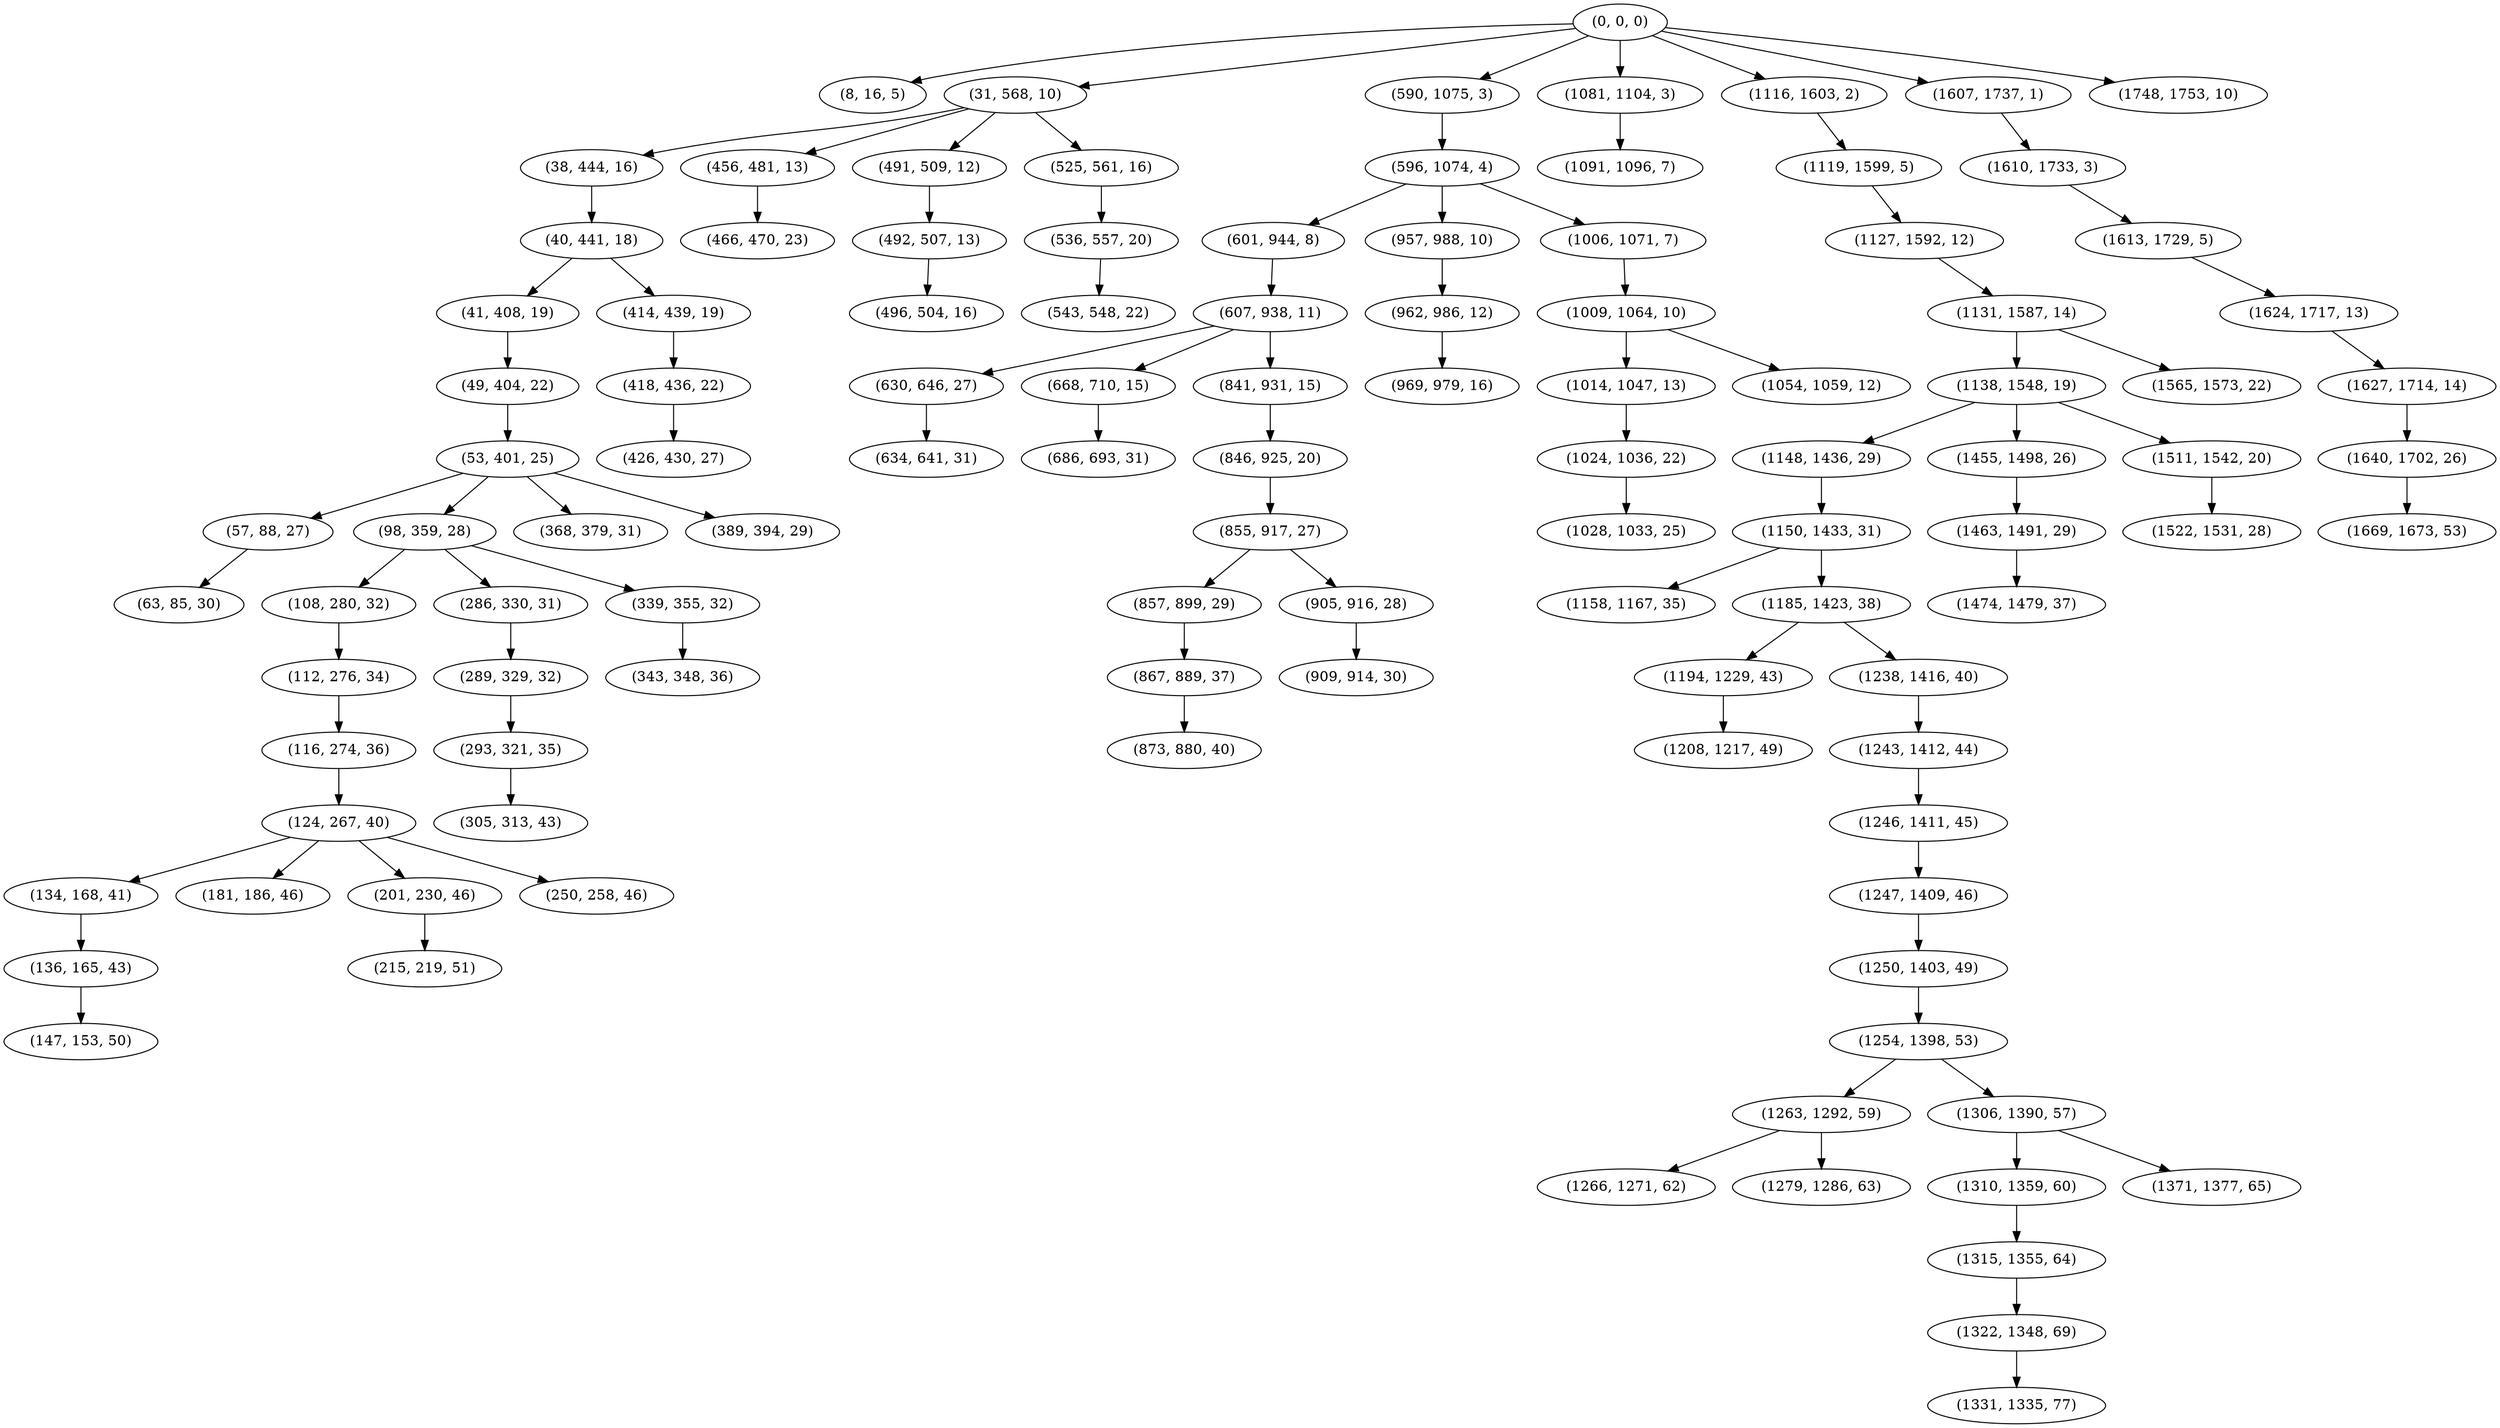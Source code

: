 digraph tree {
    "(0, 0, 0)";
    "(8, 16, 5)";
    "(31, 568, 10)";
    "(38, 444, 16)";
    "(40, 441, 18)";
    "(41, 408, 19)";
    "(49, 404, 22)";
    "(53, 401, 25)";
    "(57, 88, 27)";
    "(63, 85, 30)";
    "(98, 359, 28)";
    "(108, 280, 32)";
    "(112, 276, 34)";
    "(116, 274, 36)";
    "(124, 267, 40)";
    "(134, 168, 41)";
    "(136, 165, 43)";
    "(147, 153, 50)";
    "(181, 186, 46)";
    "(201, 230, 46)";
    "(215, 219, 51)";
    "(250, 258, 46)";
    "(286, 330, 31)";
    "(289, 329, 32)";
    "(293, 321, 35)";
    "(305, 313, 43)";
    "(339, 355, 32)";
    "(343, 348, 36)";
    "(368, 379, 31)";
    "(389, 394, 29)";
    "(414, 439, 19)";
    "(418, 436, 22)";
    "(426, 430, 27)";
    "(456, 481, 13)";
    "(466, 470, 23)";
    "(491, 509, 12)";
    "(492, 507, 13)";
    "(496, 504, 16)";
    "(525, 561, 16)";
    "(536, 557, 20)";
    "(543, 548, 22)";
    "(590, 1075, 3)";
    "(596, 1074, 4)";
    "(601, 944, 8)";
    "(607, 938, 11)";
    "(630, 646, 27)";
    "(634, 641, 31)";
    "(668, 710, 15)";
    "(686, 693, 31)";
    "(841, 931, 15)";
    "(846, 925, 20)";
    "(855, 917, 27)";
    "(857, 899, 29)";
    "(867, 889, 37)";
    "(873, 880, 40)";
    "(905, 916, 28)";
    "(909, 914, 30)";
    "(957, 988, 10)";
    "(962, 986, 12)";
    "(969, 979, 16)";
    "(1006, 1071, 7)";
    "(1009, 1064, 10)";
    "(1014, 1047, 13)";
    "(1024, 1036, 22)";
    "(1028, 1033, 25)";
    "(1054, 1059, 12)";
    "(1081, 1104, 3)";
    "(1091, 1096, 7)";
    "(1116, 1603, 2)";
    "(1119, 1599, 5)";
    "(1127, 1592, 12)";
    "(1131, 1587, 14)";
    "(1138, 1548, 19)";
    "(1148, 1436, 29)";
    "(1150, 1433, 31)";
    "(1158, 1167, 35)";
    "(1185, 1423, 38)";
    "(1194, 1229, 43)";
    "(1208, 1217, 49)";
    "(1238, 1416, 40)";
    "(1243, 1412, 44)";
    "(1246, 1411, 45)";
    "(1247, 1409, 46)";
    "(1250, 1403, 49)";
    "(1254, 1398, 53)";
    "(1263, 1292, 59)";
    "(1266, 1271, 62)";
    "(1279, 1286, 63)";
    "(1306, 1390, 57)";
    "(1310, 1359, 60)";
    "(1315, 1355, 64)";
    "(1322, 1348, 69)";
    "(1331, 1335, 77)";
    "(1371, 1377, 65)";
    "(1455, 1498, 26)";
    "(1463, 1491, 29)";
    "(1474, 1479, 37)";
    "(1511, 1542, 20)";
    "(1522, 1531, 28)";
    "(1565, 1573, 22)";
    "(1607, 1737, 1)";
    "(1610, 1733, 3)";
    "(1613, 1729, 5)";
    "(1624, 1717, 13)";
    "(1627, 1714, 14)";
    "(1640, 1702, 26)";
    "(1669, 1673, 53)";
    "(1748, 1753, 10)";
    "(0, 0, 0)" -> "(8, 16, 5)";
    "(0, 0, 0)" -> "(31, 568, 10)";
    "(0, 0, 0)" -> "(590, 1075, 3)";
    "(0, 0, 0)" -> "(1081, 1104, 3)";
    "(0, 0, 0)" -> "(1116, 1603, 2)";
    "(0, 0, 0)" -> "(1607, 1737, 1)";
    "(0, 0, 0)" -> "(1748, 1753, 10)";
    "(31, 568, 10)" -> "(38, 444, 16)";
    "(31, 568, 10)" -> "(456, 481, 13)";
    "(31, 568, 10)" -> "(491, 509, 12)";
    "(31, 568, 10)" -> "(525, 561, 16)";
    "(38, 444, 16)" -> "(40, 441, 18)";
    "(40, 441, 18)" -> "(41, 408, 19)";
    "(40, 441, 18)" -> "(414, 439, 19)";
    "(41, 408, 19)" -> "(49, 404, 22)";
    "(49, 404, 22)" -> "(53, 401, 25)";
    "(53, 401, 25)" -> "(57, 88, 27)";
    "(53, 401, 25)" -> "(98, 359, 28)";
    "(53, 401, 25)" -> "(368, 379, 31)";
    "(53, 401, 25)" -> "(389, 394, 29)";
    "(57, 88, 27)" -> "(63, 85, 30)";
    "(98, 359, 28)" -> "(108, 280, 32)";
    "(98, 359, 28)" -> "(286, 330, 31)";
    "(98, 359, 28)" -> "(339, 355, 32)";
    "(108, 280, 32)" -> "(112, 276, 34)";
    "(112, 276, 34)" -> "(116, 274, 36)";
    "(116, 274, 36)" -> "(124, 267, 40)";
    "(124, 267, 40)" -> "(134, 168, 41)";
    "(124, 267, 40)" -> "(181, 186, 46)";
    "(124, 267, 40)" -> "(201, 230, 46)";
    "(124, 267, 40)" -> "(250, 258, 46)";
    "(134, 168, 41)" -> "(136, 165, 43)";
    "(136, 165, 43)" -> "(147, 153, 50)";
    "(201, 230, 46)" -> "(215, 219, 51)";
    "(286, 330, 31)" -> "(289, 329, 32)";
    "(289, 329, 32)" -> "(293, 321, 35)";
    "(293, 321, 35)" -> "(305, 313, 43)";
    "(339, 355, 32)" -> "(343, 348, 36)";
    "(414, 439, 19)" -> "(418, 436, 22)";
    "(418, 436, 22)" -> "(426, 430, 27)";
    "(456, 481, 13)" -> "(466, 470, 23)";
    "(491, 509, 12)" -> "(492, 507, 13)";
    "(492, 507, 13)" -> "(496, 504, 16)";
    "(525, 561, 16)" -> "(536, 557, 20)";
    "(536, 557, 20)" -> "(543, 548, 22)";
    "(590, 1075, 3)" -> "(596, 1074, 4)";
    "(596, 1074, 4)" -> "(601, 944, 8)";
    "(596, 1074, 4)" -> "(957, 988, 10)";
    "(596, 1074, 4)" -> "(1006, 1071, 7)";
    "(601, 944, 8)" -> "(607, 938, 11)";
    "(607, 938, 11)" -> "(630, 646, 27)";
    "(607, 938, 11)" -> "(668, 710, 15)";
    "(607, 938, 11)" -> "(841, 931, 15)";
    "(630, 646, 27)" -> "(634, 641, 31)";
    "(668, 710, 15)" -> "(686, 693, 31)";
    "(841, 931, 15)" -> "(846, 925, 20)";
    "(846, 925, 20)" -> "(855, 917, 27)";
    "(855, 917, 27)" -> "(857, 899, 29)";
    "(855, 917, 27)" -> "(905, 916, 28)";
    "(857, 899, 29)" -> "(867, 889, 37)";
    "(867, 889, 37)" -> "(873, 880, 40)";
    "(905, 916, 28)" -> "(909, 914, 30)";
    "(957, 988, 10)" -> "(962, 986, 12)";
    "(962, 986, 12)" -> "(969, 979, 16)";
    "(1006, 1071, 7)" -> "(1009, 1064, 10)";
    "(1009, 1064, 10)" -> "(1014, 1047, 13)";
    "(1009, 1064, 10)" -> "(1054, 1059, 12)";
    "(1014, 1047, 13)" -> "(1024, 1036, 22)";
    "(1024, 1036, 22)" -> "(1028, 1033, 25)";
    "(1081, 1104, 3)" -> "(1091, 1096, 7)";
    "(1116, 1603, 2)" -> "(1119, 1599, 5)";
    "(1119, 1599, 5)" -> "(1127, 1592, 12)";
    "(1127, 1592, 12)" -> "(1131, 1587, 14)";
    "(1131, 1587, 14)" -> "(1138, 1548, 19)";
    "(1131, 1587, 14)" -> "(1565, 1573, 22)";
    "(1138, 1548, 19)" -> "(1148, 1436, 29)";
    "(1138, 1548, 19)" -> "(1455, 1498, 26)";
    "(1138, 1548, 19)" -> "(1511, 1542, 20)";
    "(1148, 1436, 29)" -> "(1150, 1433, 31)";
    "(1150, 1433, 31)" -> "(1158, 1167, 35)";
    "(1150, 1433, 31)" -> "(1185, 1423, 38)";
    "(1185, 1423, 38)" -> "(1194, 1229, 43)";
    "(1185, 1423, 38)" -> "(1238, 1416, 40)";
    "(1194, 1229, 43)" -> "(1208, 1217, 49)";
    "(1238, 1416, 40)" -> "(1243, 1412, 44)";
    "(1243, 1412, 44)" -> "(1246, 1411, 45)";
    "(1246, 1411, 45)" -> "(1247, 1409, 46)";
    "(1247, 1409, 46)" -> "(1250, 1403, 49)";
    "(1250, 1403, 49)" -> "(1254, 1398, 53)";
    "(1254, 1398, 53)" -> "(1263, 1292, 59)";
    "(1254, 1398, 53)" -> "(1306, 1390, 57)";
    "(1263, 1292, 59)" -> "(1266, 1271, 62)";
    "(1263, 1292, 59)" -> "(1279, 1286, 63)";
    "(1306, 1390, 57)" -> "(1310, 1359, 60)";
    "(1306, 1390, 57)" -> "(1371, 1377, 65)";
    "(1310, 1359, 60)" -> "(1315, 1355, 64)";
    "(1315, 1355, 64)" -> "(1322, 1348, 69)";
    "(1322, 1348, 69)" -> "(1331, 1335, 77)";
    "(1455, 1498, 26)" -> "(1463, 1491, 29)";
    "(1463, 1491, 29)" -> "(1474, 1479, 37)";
    "(1511, 1542, 20)" -> "(1522, 1531, 28)";
    "(1607, 1737, 1)" -> "(1610, 1733, 3)";
    "(1610, 1733, 3)" -> "(1613, 1729, 5)";
    "(1613, 1729, 5)" -> "(1624, 1717, 13)";
    "(1624, 1717, 13)" -> "(1627, 1714, 14)";
    "(1627, 1714, 14)" -> "(1640, 1702, 26)";
    "(1640, 1702, 26)" -> "(1669, 1673, 53)";
}
